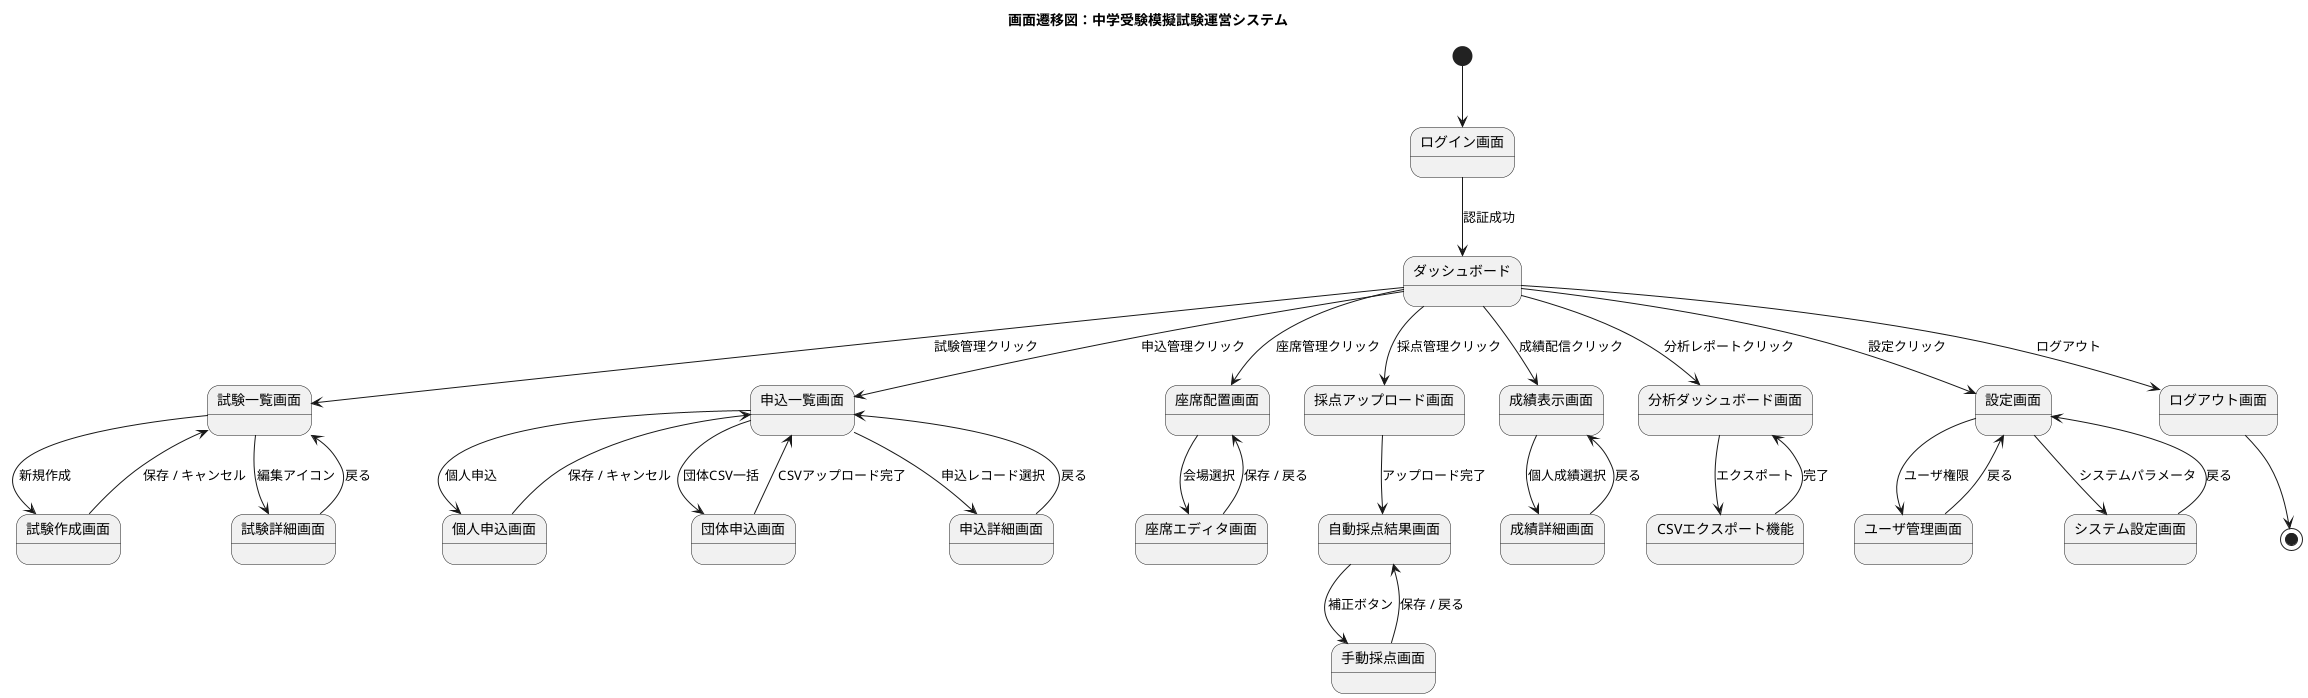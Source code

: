 @startuml
title 画面遷移図：中学受験模擬試験運営システム

[*] --> ログイン画面

ログイン画面 --> ダッシュボード : 認証成功
ダッシュボード --> 試験一覧画面 : 試験管理クリック
ダッシュボード --> 申込一覧画面 : 申込管理クリック
ダッシュボード --> 座席配置画面 : 座席管理クリック
ダッシュボード --> 採点アップロード画面 : 採点管理クリック
ダッシュボード --> 成績表示画面 : 成績配信クリック
ダッシュボード --> 分析ダッシュボード画面 : 分析レポートクリック
ダッシュボード --> 設定画面 : 設定クリック
ダッシュボード --> ログアウト画面 : ログアウト

試験一覧画面 --> 試験作成画面 : 新規作成
試験一覧画面 --> 試験詳細画面 : 編集アイコン
試験作成画面 --> 試験一覧画面 : 保存 / キャンセル
試験詳細画面 --> 試験一覧画面 : 戻る

申込一覧画面 --> 個人申込画面 : 個人申込
申込一覧画面 --> 団体申込画面 : 団体CSV一括
申込一覧画面 --> 申込詳細画面 : 申込レコード選択
個人申込画面 --> 申込一覧画面 : 保存 / キャンセル
団体申込画面 --> 申込一覧画面 : CSVアップロード完了
申込詳細画面 --> 申込一覧画面 : 戻る

座席配置画面 --> 座席エディタ画面 : 会場選択
座席エディタ画面 --> 座席配置画面 : 保存 / 戻る

採点アップロード画面 --> 自動採点結果画面 : アップロード完了
自動採点結果画面 --> 手動採点画面 : 補正ボタン
手動採点画面 --> 自動採点結果画面 : 保存 / 戻る

成績表示画面 --> 成績詳細画面 : 個人成績選択
成績詳細画面 --> 成績表示画面 : 戻る

分析ダッシュボード画面 --> CSVエクスポート機能 : エクスポート
CSVエクスポート機能 --> 分析ダッシュボード画面 : 完了

設定画面 --> ユーザ管理画面 : ユーザ権限
設定画面 --> システム設定画面 : システムパラメータ
ユーザ管理画面 --> 設定画面 : 戻る
システム設定画面 --> 設定画面 : 戻る

ログアウト画面 --> [*]

@enduml
